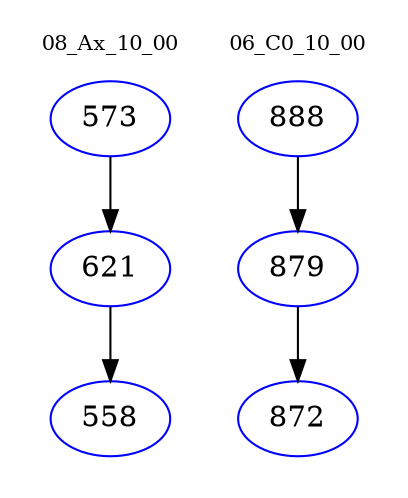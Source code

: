 digraph{
subgraph cluster_0 {
color = white
label = "08_Ax_10_00";
fontsize=10;
T0_573 [label="573", color="blue"]
T0_573 -> T0_621 [color="black"]
T0_621 [label="621", color="blue"]
T0_621 -> T0_558 [color="black"]
T0_558 [label="558", color="blue"]
}
subgraph cluster_1 {
color = white
label = "06_C0_10_00";
fontsize=10;
T1_888 [label="888", color="blue"]
T1_888 -> T1_879 [color="black"]
T1_879 [label="879", color="blue"]
T1_879 -> T1_872 [color="black"]
T1_872 [label="872", color="blue"]
}
}
